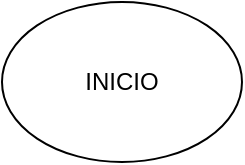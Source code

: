 <mxfile>
    <diagram id="IH6XGWluDKlmhr8BZ1C-" name="Page-1">
        <mxGraphModel dx="645" dy="516" grid="1" gridSize="10" guides="1" tooltips="1" connect="1" arrows="1" fold="1" page="1" pageScale="1" pageWidth="827" pageHeight="1169" math="0" shadow="0">
            <root>
                <mxCell id="0"/>
                <mxCell id="1" parent="0"/>
                <mxCell id="2" value="INICIO" style="ellipse;whiteSpace=wrap;html=1;" vertex="1" parent="1">
                    <mxGeometry x="250" y="30" width="120" height="80" as="geometry"/>
                </mxCell>
            </root>
        </mxGraphModel>
    </diagram>
</mxfile>